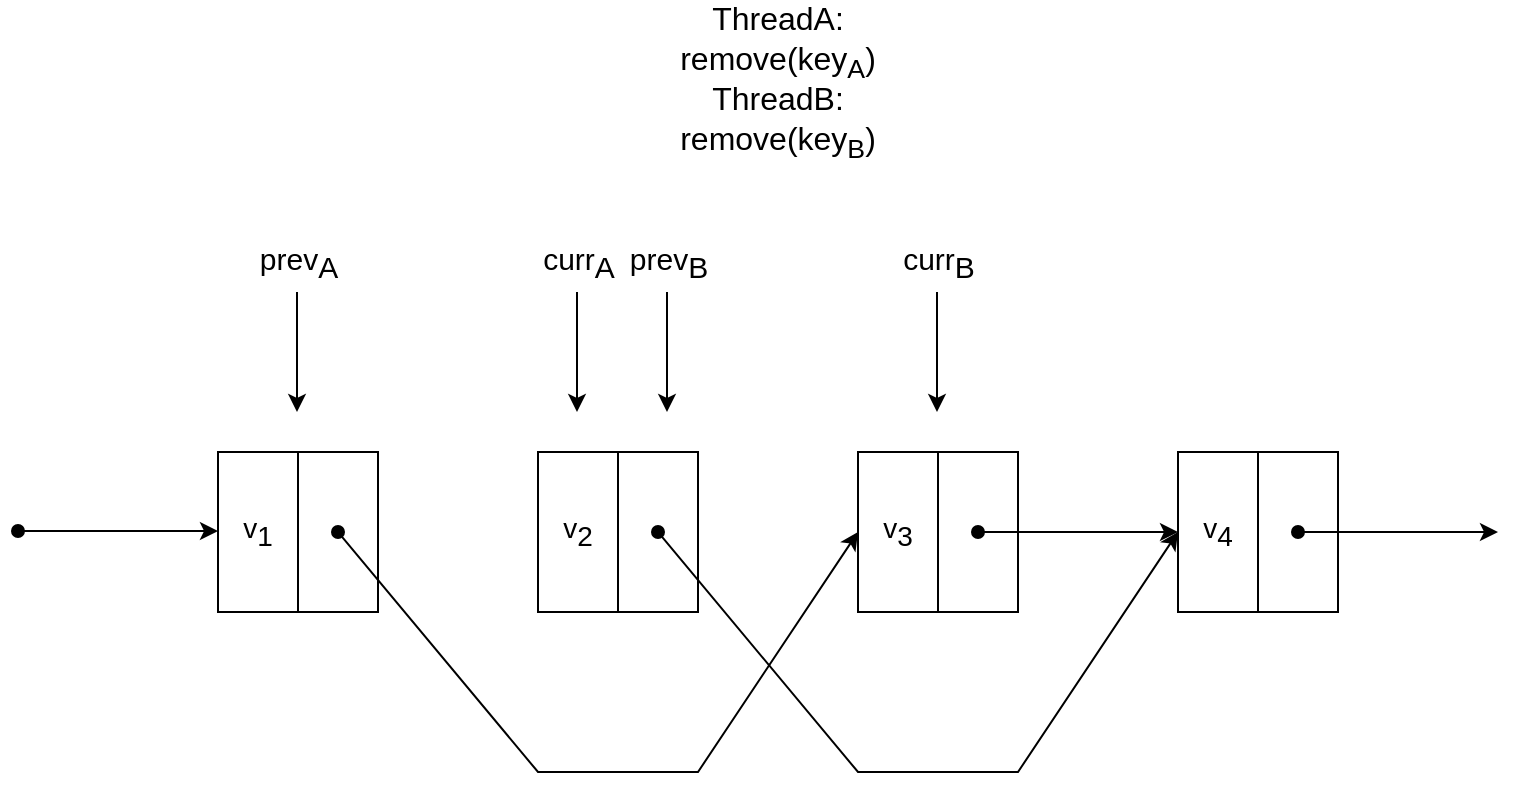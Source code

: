 <mxfile version="24.7.17">
  <diagram name="Page-1" id="ALjzpOeoeQQ6W-tBkplQ">
    <mxGraphModel dx="954" dy="628" grid="1" gridSize="10" guides="1" tooltips="1" connect="1" arrows="1" fold="1" page="1" pageScale="1" pageWidth="850" pageHeight="1100" math="0" shadow="0">
      <root>
        <mxCell id="0" />
        <mxCell id="1" parent="0" />
        <mxCell id="FIMf0m5eS3iOuZHON0fh-1" value="" style="whiteSpace=wrap;html=1;aspect=fixed;" parent="1" vertex="1">
          <mxGeometry x="200" y="280" width="80" height="80" as="geometry" />
        </mxCell>
        <mxCell id="FIMf0m5eS3iOuZHON0fh-2" value="" style="endArrow=none;html=1;rounded=0;entryX=0.5;entryY=0;entryDx=0;entryDy=0;exitX=0.5;exitY=1;exitDx=0;exitDy=0;" parent="1" source="FIMf0m5eS3iOuZHON0fh-1" target="FIMf0m5eS3iOuZHON0fh-1" edge="1">
          <mxGeometry width="50" height="50" relative="1" as="geometry">
            <mxPoint x="440" y="450" as="sourcePoint" />
            <mxPoint x="490" y="400" as="targetPoint" />
          </mxGeometry>
        </mxCell>
        <mxCell id="FIMf0m5eS3iOuZHON0fh-5" value="" style="endArrow=classic;html=1;rounded=0;strokeColor=default;strokeWidth=1;startArrow=oval;startFill=1;entryX=0;entryY=0.5;entryDx=0;entryDy=0;" parent="1" edge="1" target="FIMf0m5eS3iOuZHON0fh-10">
          <mxGeometry width="50" height="50" relative="1" as="geometry">
            <mxPoint x="260" y="320" as="sourcePoint" />
            <mxPoint x="510" y="400" as="targetPoint" />
            <Array as="points">
              <mxPoint x="360" y="440" />
              <mxPoint x="440" y="440" />
            </Array>
          </mxGeometry>
        </mxCell>
        <mxCell id="FIMf0m5eS3iOuZHON0fh-7" value="" style="whiteSpace=wrap;html=1;aspect=fixed;" parent="1" vertex="1">
          <mxGeometry x="360" y="280" width="80" height="80" as="geometry" />
        </mxCell>
        <mxCell id="FIMf0m5eS3iOuZHON0fh-8" value="" style="endArrow=none;html=1;rounded=0;entryX=0.5;entryY=0;entryDx=0;entryDy=0;exitX=0.5;exitY=1;exitDx=0;exitDy=0;" parent="1" source="FIMf0m5eS3iOuZHON0fh-7" target="FIMf0m5eS3iOuZHON0fh-7" edge="1">
          <mxGeometry width="50" height="50" relative="1" as="geometry">
            <mxPoint x="600" y="450" as="sourcePoint" />
            <mxPoint x="650" y="400" as="targetPoint" />
          </mxGeometry>
        </mxCell>
        <mxCell id="FIMf0m5eS3iOuZHON0fh-9" value="" style="endArrow=classic;html=1;rounded=0;strokeColor=default;strokeWidth=1;startArrow=oval;startFill=1;entryX=0;entryY=0.5;entryDx=0;entryDy=0;" parent="1" edge="1" target="_jpljarc9cC-QHB8eMNK-5">
          <mxGeometry width="50" height="50" relative="1" as="geometry">
            <mxPoint x="420" y="320" as="sourcePoint" />
            <mxPoint x="710" y="450" as="targetPoint" />
            <Array as="points">
              <mxPoint x="520" y="440" />
              <mxPoint x="600" y="440" />
            </Array>
          </mxGeometry>
        </mxCell>
        <mxCell id="FIMf0m5eS3iOuZHON0fh-10" value="" style="whiteSpace=wrap;html=1;aspect=fixed;" parent="1" vertex="1">
          <mxGeometry x="520" y="280" width="80" height="80" as="geometry" />
        </mxCell>
        <mxCell id="FIMf0m5eS3iOuZHON0fh-11" value="" style="endArrow=none;html=1;rounded=0;entryX=0.5;entryY=0;entryDx=0;entryDy=0;exitX=0.5;exitY=1;exitDx=0;exitDy=0;" parent="1" source="FIMf0m5eS3iOuZHON0fh-10" target="FIMf0m5eS3iOuZHON0fh-10" edge="1">
          <mxGeometry width="50" height="50" relative="1" as="geometry">
            <mxPoint x="460" y="470" as="sourcePoint" />
            <mxPoint x="510" y="420" as="targetPoint" />
          </mxGeometry>
        </mxCell>
        <mxCell id="FIMf0m5eS3iOuZHON0fh-12" value="" style="endArrow=classic;html=1;rounded=0;strokeColor=default;strokeWidth=1;startArrow=oval;startFill=1;" parent="1" edge="1">
          <mxGeometry width="50" height="50" relative="1" as="geometry">
            <mxPoint x="580" y="320" as="sourcePoint" />
            <mxPoint x="680" y="320" as="targetPoint" />
          </mxGeometry>
        </mxCell>
        <mxCell id="FIMf0m5eS3iOuZHON0fh-14" value="" style="endArrow=classic;html=1;rounded=0;strokeColor=default;strokeWidth=1;startArrow=oval;startFill=1;" parent="1" edge="1">
          <mxGeometry width="50" height="50" relative="1" as="geometry">
            <mxPoint x="100" y="319.5" as="sourcePoint" />
            <mxPoint x="200" y="319.5" as="targetPoint" />
          </mxGeometry>
        </mxCell>
        <mxCell id="FIMf0m5eS3iOuZHON0fh-16" value="" style="endArrow=classic;html=1;rounded=0;" parent="1" edge="1">
          <mxGeometry width="50" height="50" relative="1" as="geometry">
            <mxPoint x="239.5" y="200" as="sourcePoint" />
            <mxPoint x="239.5" y="260" as="targetPoint" />
          </mxGeometry>
        </mxCell>
        <mxCell id="FIMf0m5eS3iOuZHON0fh-17" value="&lt;div style=&quot;font-size: 15px;&quot;&gt;prev&lt;sub style=&quot;font-size: 15px;&quot;&gt;A&lt;/sub&gt;&lt;/div&gt;" style="text;html=1;align=center;verticalAlign=middle;resizable=0;points=[];autosize=1;strokeColor=none;fillColor=none;fontSize=15;" parent="1" vertex="1">
          <mxGeometry x="210" y="170" width="60" height="30" as="geometry" />
        </mxCell>
        <mxCell id="FIMf0m5eS3iOuZHON0fh-18" value="" style="endArrow=classic;html=1;rounded=0;" parent="1" edge="1">
          <mxGeometry width="50" height="50" relative="1" as="geometry">
            <mxPoint x="379.5" y="200" as="sourcePoint" />
            <mxPoint x="379.5" y="260" as="targetPoint" />
          </mxGeometry>
        </mxCell>
        <mxCell id="FIMf0m5eS3iOuZHON0fh-19" value="&lt;div style=&quot;font-size: 15px;&quot;&gt;&lt;span style=&quot;font-size: 15px;&quot;&gt;curr&lt;/span&gt;&lt;span style=&quot;font-size: 15px;&quot;&gt;&lt;sub style=&quot;font-size: 15px;&quot;&gt;A&lt;/sub&gt;&lt;/span&gt;&lt;/div&gt;" style="text;html=1;align=center;verticalAlign=middle;resizable=0;points=[];autosize=1;strokeColor=none;fillColor=none;fontSize=15;" parent="1" vertex="1">
          <mxGeometry x="350" y="170" width="60" height="30" as="geometry" />
        </mxCell>
        <mxCell id="FIMf0m5eS3iOuZHON0fh-20" value="" style="endArrow=classic;html=1;rounded=0;" parent="1" edge="1">
          <mxGeometry width="50" height="50" relative="1" as="geometry">
            <mxPoint x="424.5" y="200" as="sourcePoint" />
            <mxPoint x="424.5" y="260" as="targetPoint" />
          </mxGeometry>
        </mxCell>
        <mxCell id="FIMf0m5eS3iOuZHON0fh-21" value="&lt;div style=&quot;font-size: 15px;&quot;&gt;prev&lt;sub style=&quot;font-size: 15px;&quot;&gt;B&lt;/sub&gt;&lt;/div&gt;" style="text;html=1;align=center;verticalAlign=middle;resizable=0;points=[];autosize=1;strokeColor=none;fillColor=none;fontSize=15;" parent="1" vertex="1">
          <mxGeometry x="395" y="170" width="60" height="30" as="geometry" />
        </mxCell>
        <mxCell id="FIMf0m5eS3iOuZHON0fh-22" value="" style="endArrow=classic;html=1;rounded=0;" parent="1" edge="1">
          <mxGeometry width="50" height="50" relative="1" as="geometry">
            <mxPoint x="559.5" y="200" as="sourcePoint" />
            <mxPoint x="559.5" y="260" as="targetPoint" />
          </mxGeometry>
        </mxCell>
        <mxCell id="FIMf0m5eS3iOuZHON0fh-23" value="&lt;div style=&quot;font-size: 15px;&quot;&gt;&lt;span style=&quot;font-size: 15px;&quot;&gt;curr&lt;/span&gt;&lt;span style=&quot;font-size: 15px;&quot;&gt;&lt;sub style=&quot;font-size: 15px;&quot;&gt;B&lt;/sub&gt;&lt;/span&gt;&lt;/div&gt;" style="text;html=1;align=center;verticalAlign=middle;resizable=0;points=[];autosize=1;strokeColor=none;fillColor=none;fontSize=15;" parent="1" vertex="1">
          <mxGeometry x="530" y="170" width="60" height="30" as="geometry" />
        </mxCell>
        <mxCell id="FIMf0m5eS3iOuZHON0fh-24" value="ThreadA: remove(key&lt;sub&gt;A&lt;/sub&gt;)" style="text;html=1;align=center;verticalAlign=middle;whiteSpace=wrap;rounded=0;fontSize=16;" parent="1" vertex="1">
          <mxGeometry x="395" y="60" width="170" height="30" as="geometry" />
        </mxCell>
        <mxCell id="FIMf0m5eS3iOuZHON0fh-25" value="ThreadB: remove(key&lt;sub&gt;B&lt;/sub&gt;) " style="text;html=1;align=center;verticalAlign=middle;whiteSpace=wrap;rounded=0;fontSize=16;" parent="1" vertex="1">
          <mxGeometry x="395" y="100" width="170" height="30" as="geometry" />
        </mxCell>
        <mxCell id="FIMf0m5eS3iOuZHON0fh-26" value="v&lt;sub style=&quot;font-size: 14px;&quot;&gt;1&lt;/sub&gt;" style="text;html=1;align=center;verticalAlign=middle;whiteSpace=wrap;rounded=0;fontSize=14;" parent="1" vertex="1">
          <mxGeometry x="190" y="305" width="60" height="30" as="geometry" />
        </mxCell>
        <mxCell id="FIMf0m5eS3iOuZHON0fh-27" value="v&lt;sub style=&quot;font-size: 14px;&quot;&gt;2&lt;/sub&gt;" style="text;html=1;align=center;verticalAlign=middle;whiteSpace=wrap;rounded=0;fontSize=14;" parent="1" vertex="1">
          <mxGeometry x="350" y="305" width="60" height="30" as="geometry" />
        </mxCell>
        <mxCell id="FIMf0m5eS3iOuZHON0fh-28" value="v&lt;sub style=&quot;font-size: 14px;&quot;&gt;3&lt;/sub&gt;" style="text;html=1;align=center;verticalAlign=middle;whiteSpace=wrap;rounded=0;fontSize=14;" parent="1" vertex="1">
          <mxGeometry x="510" y="305" width="60" height="30" as="geometry" />
        </mxCell>
        <mxCell id="_jpljarc9cC-QHB8eMNK-5" value="" style="whiteSpace=wrap;html=1;aspect=fixed;" vertex="1" parent="1">
          <mxGeometry x="680" y="280" width="80" height="80" as="geometry" />
        </mxCell>
        <mxCell id="_jpljarc9cC-QHB8eMNK-6" value="" style="endArrow=none;html=1;rounded=0;entryX=0.5;entryY=0;entryDx=0;entryDy=0;exitX=0.5;exitY=1;exitDx=0;exitDy=0;" edge="1" parent="1" source="_jpljarc9cC-QHB8eMNK-5" target="_jpljarc9cC-QHB8eMNK-5">
          <mxGeometry width="50" height="50" relative="1" as="geometry">
            <mxPoint x="620" y="470" as="sourcePoint" />
            <mxPoint x="670" y="420" as="targetPoint" />
          </mxGeometry>
        </mxCell>
        <mxCell id="_jpljarc9cC-QHB8eMNK-7" value="" style="endArrow=classic;html=1;rounded=0;strokeColor=default;strokeWidth=1;startArrow=oval;startFill=1;" edge="1" parent="1">
          <mxGeometry width="50" height="50" relative="1" as="geometry">
            <mxPoint x="740" y="320" as="sourcePoint" />
            <mxPoint x="840" y="320" as="targetPoint" />
          </mxGeometry>
        </mxCell>
        <mxCell id="_jpljarc9cC-QHB8eMNK-8" value="v&lt;sub style=&quot;font-size: 14px;&quot;&gt;4&lt;/sub&gt;" style="text;html=1;align=center;verticalAlign=middle;whiteSpace=wrap;rounded=0;fontSize=14;" vertex="1" parent="1">
          <mxGeometry x="670" y="305" width="60" height="30" as="geometry" />
        </mxCell>
      </root>
    </mxGraphModel>
  </diagram>
</mxfile>
